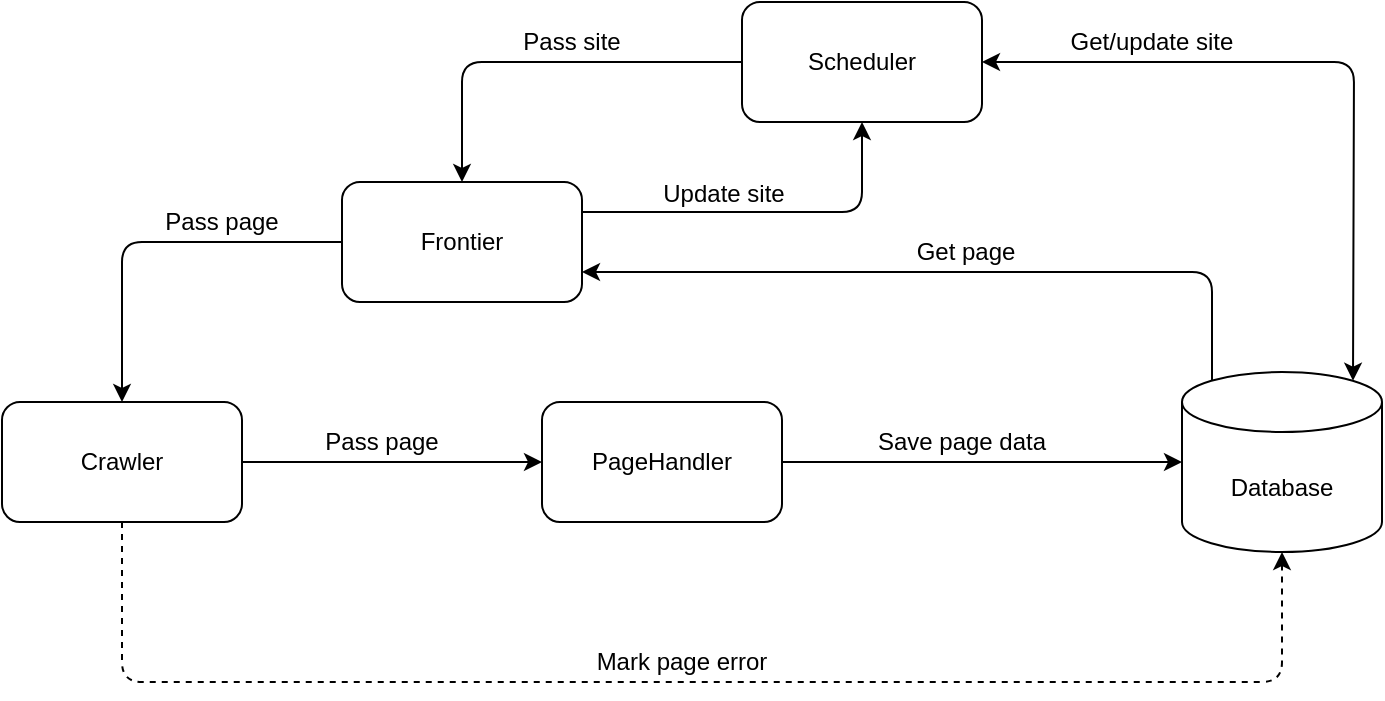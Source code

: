 <mxfile version="14.5.3" type="device"><diagram id="_olHxIEqHZ6YXmx9lALV" name="Page-1"><mxGraphModel dx="813" dy="426" grid="1" gridSize="10" guides="1" tooltips="1" connect="1" arrows="1" fold="1" page="1" pageScale="1" pageWidth="850" pageHeight="1100" math="0" shadow="0"><root><mxCell id="0"/><mxCell id="1" parent="0"/><mxCell id="ir4ST-fHj4rPLZCyFIe2-3" value="Crawler" style="rounded=1;whiteSpace=wrap;html=1;" vertex="1" parent="1"><mxGeometry x="70" y="220" width="120" height="60" as="geometry"/></mxCell><mxCell id="ir4ST-fHj4rPLZCyFIe2-4" value="Frontier" style="rounded=1;whiteSpace=wrap;html=1;" vertex="1" parent="1"><mxGeometry x="240" y="110" width="120" height="60" as="geometry"/></mxCell><mxCell id="ir4ST-fHj4rPLZCyFIe2-5" value="Scheduler" style="rounded=1;whiteSpace=wrap;html=1;" vertex="1" parent="1"><mxGeometry x="440" y="20" width="120" height="60" as="geometry"/></mxCell><mxCell id="ir4ST-fHj4rPLZCyFIe2-6" value="Database" style="shape=cylinder3;whiteSpace=wrap;html=1;boundedLbl=1;backgroundOutline=1;size=15;" vertex="1" parent="1"><mxGeometry x="660" y="205" width="100" height="90" as="geometry"/></mxCell><mxCell id="ir4ST-fHj4rPLZCyFIe2-7" value="PageHandler" style="rounded=1;whiteSpace=wrap;html=1;" vertex="1" parent="1"><mxGeometry x="340" y="220" width="120" height="60" as="geometry"/></mxCell><mxCell id="ir4ST-fHj4rPLZCyFIe2-8" value="" style="endArrow=classic;html=1;entryX=0.5;entryY=0;entryDx=0;entryDy=0;exitX=0;exitY=0.5;exitDx=0;exitDy=0;" edge="1" parent="1" source="ir4ST-fHj4rPLZCyFIe2-4" target="ir4ST-fHj4rPLZCyFIe2-3"><mxGeometry width="50" height="50" relative="1" as="geometry"><mxPoint x="200" y="430" as="sourcePoint"/><mxPoint x="250" y="380" as="targetPoint"/><Array as="points"><mxPoint x="130" y="140"/></Array></mxGeometry></mxCell><mxCell id="ir4ST-fHj4rPLZCyFIe2-9" value="" style="endArrow=classic;html=1;entryX=0.5;entryY=0;entryDx=0;entryDy=0;exitX=0;exitY=0.5;exitDx=0;exitDy=0;" edge="1" parent="1" source="ir4ST-fHj4rPLZCyFIe2-5" target="ir4ST-fHj4rPLZCyFIe2-4"><mxGeometry width="50" height="50" relative="1" as="geometry"><mxPoint x="560" y="400" as="sourcePoint"/><mxPoint x="610" y="350" as="targetPoint"/><Array as="points"><mxPoint x="300" y="50"/></Array></mxGeometry></mxCell><mxCell id="ir4ST-fHj4rPLZCyFIe2-11" value="Pass site" style="text;html=1;strokeColor=none;fillColor=none;align=center;verticalAlign=middle;whiteSpace=wrap;rounded=0;" vertex="1" parent="1"><mxGeometry x="310" y="30" width="90" height="20" as="geometry"/></mxCell><mxCell id="ir4ST-fHj4rPLZCyFIe2-12" value="" style="endArrow=classic;startArrow=classic;html=1;entryX=0.855;entryY=0;entryDx=0;entryDy=4.35;entryPerimeter=0;exitX=1;exitY=0.5;exitDx=0;exitDy=0;" edge="1" parent="1" source="ir4ST-fHj4rPLZCyFIe2-5" target="ir4ST-fHj4rPLZCyFIe2-6"><mxGeometry width="50" height="50" relative="1" as="geometry"><mxPoint x="650" y="390" as="sourcePoint"/><mxPoint x="700" y="340" as="targetPoint"/><Array as="points"><mxPoint x="746" y="50"/></Array></mxGeometry></mxCell><mxCell id="ir4ST-fHj4rPLZCyFIe2-13" value="" style="endArrow=classic;html=1;entryX=0.5;entryY=1;entryDx=0;entryDy=0;exitX=1;exitY=0.25;exitDx=0;exitDy=0;" edge="1" parent="1" source="ir4ST-fHj4rPLZCyFIe2-4" target="ir4ST-fHj4rPLZCyFIe2-5"><mxGeometry width="50" height="50" relative="1" as="geometry"><mxPoint x="370" y="150" as="sourcePoint"/><mxPoint x="430" y="380" as="targetPoint"/><Array as="points"><mxPoint x="500" y="125"/></Array></mxGeometry></mxCell><mxCell id="ir4ST-fHj4rPLZCyFIe2-14" value="Update site" style="text;html=1;strokeColor=none;fillColor=none;align=center;verticalAlign=middle;whiteSpace=wrap;rounded=0;" vertex="1" parent="1"><mxGeometry x="366" y="106" width="130" height="20" as="geometry"/></mxCell><mxCell id="ir4ST-fHj4rPLZCyFIe2-16" value="Pass page" style="text;html=1;strokeColor=none;fillColor=none;align=center;verticalAlign=middle;whiteSpace=wrap;rounded=0;" vertex="1" parent="1"><mxGeometry x="120" y="120" width="120" height="20" as="geometry"/></mxCell><mxCell id="ir4ST-fHj4rPLZCyFIe2-17" value="" style="endArrow=classic;html=1;entryX=0;entryY=0.5;entryDx=0;entryDy=0;exitX=1;exitY=0.5;exitDx=0;exitDy=0;" edge="1" parent="1" source="ir4ST-fHj4rPLZCyFIe2-3" target="ir4ST-fHj4rPLZCyFIe2-7"><mxGeometry width="50" height="50" relative="1" as="geometry"><mxPoint x="220" y="420" as="sourcePoint"/><mxPoint x="270" y="370" as="targetPoint"/></mxGeometry></mxCell><mxCell id="ir4ST-fHj4rPLZCyFIe2-18" value="Pass page" style="text;html=1;strokeColor=none;fillColor=none;align=center;verticalAlign=middle;whiteSpace=wrap;rounded=0;" vertex="1" parent="1"><mxGeometry x="200" y="230" width="120" height="20" as="geometry"/></mxCell><mxCell id="ir4ST-fHj4rPLZCyFIe2-19" value="" style="endArrow=classic;html=1;entryX=0;entryY=0.5;entryDx=0;entryDy=0;entryPerimeter=0;exitX=1;exitY=0.5;exitDx=0;exitDy=0;" edge="1" parent="1" source="ir4ST-fHj4rPLZCyFIe2-7" target="ir4ST-fHj4rPLZCyFIe2-6"><mxGeometry width="50" height="50" relative="1" as="geometry"><mxPoint x="440" y="440" as="sourcePoint"/><mxPoint x="490" y="390" as="targetPoint"/></mxGeometry></mxCell><mxCell id="ir4ST-fHj4rPLZCyFIe2-21" value="Save page data" style="text;html=1;strokeColor=none;fillColor=none;align=center;verticalAlign=middle;whiteSpace=wrap;rounded=0;" vertex="1" parent="1"><mxGeometry x="480" y="230" width="140" height="20" as="geometry"/></mxCell><mxCell id="ir4ST-fHj4rPLZCyFIe2-22" value="" style="endArrow=classic;html=1;exitX=0.5;exitY=1;exitDx=0;exitDy=0;entryX=0.5;entryY=1;entryDx=0;entryDy=0;entryPerimeter=0;dashed=1;" edge="1" parent="1" source="ir4ST-fHj4rPLZCyFIe2-3" target="ir4ST-fHj4rPLZCyFIe2-6"><mxGeometry width="50" height="50" relative="1" as="geometry"><mxPoint x="400" y="410" as="sourcePoint"/><mxPoint x="450" y="360" as="targetPoint"/><Array as="points"><mxPoint x="130" y="360"/><mxPoint x="710" y="360"/></Array></mxGeometry></mxCell><mxCell id="ir4ST-fHj4rPLZCyFIe2-23" value="Mark page error" style="text;html=1;strokeColor=none;fillColor=none;align=center;verticalAlign=middle;whiteSpace=wrap;rounded=0;" vertex="1" parent="1"><mxGeometry x="340" y="340" width="140" height="20" as="geometry"/></mxCell><mxCell id="ir4ST-fHj4rPLZCyFIe2-24" value="Get/update site" style="text;html=1;strokeColor=none;fillColor=none;align=center;verticalAlign=middle;whiteSpace=wrap;rounded=0;" vertex="1" parent="1"><mxGeometry x="590" y="30" width="110" height="20" as="geometry"/></mxCell><mxCell id="ir4ST-fHj4rPLZCyFIe2-25" value="" style="endArrow=classic;html=1;entryX=1;entryY=0.75;entryDx=0;entryDy=0;" edge="1" parent="1" target="ir4ST-fHj4rPLZCyFIe2-4"><mxGeometry width="50" height="50" relative="1" as="geometry"><mxPoint x="675" y="209" as="sourcePoint"/><mxPoint x="490" y="207" as="targetPoint"/><Array as="points"><mxPoint x="675" y="155"/></Array></mxGeometry></mxCell><mxCell id="ir4ST-fHj4rPLZCyFIe2-26" value="Get page" style="text;html=1;strokeColor=none;fillColor=none;align=center;verticalAlign=middle;whiteSpace=wrap;rounded=0;" vertex="1" parent="1"><mxGeometry x="507" y="135" width="90" height="20" as="geometry"/></mxCell></root></mxGraphModel></diagram></mxfile>